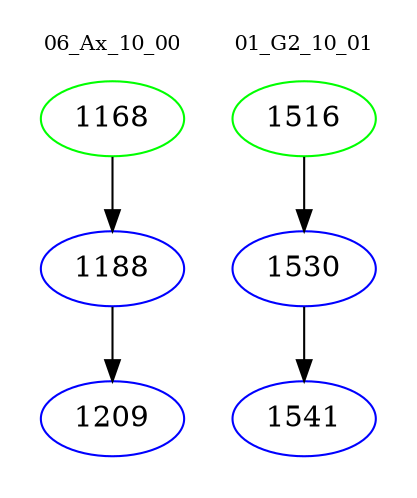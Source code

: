 digraph{
subgraph cluster_0 {
color = white
label = "06_Ax_10_00";
fontsize=10;
T0_1168 [label="1168", color="green"]
T0_1168 -> T0_1188 [color="black"]
T0_1188 [label="1188", color="blue"]
T0_1188 -> T0_1209 [color="black"]
T0_1209 [label="1209", color="blue"]
}
subgraph cluster_1 {
color = white
label = "01_G2_10_01";
fontsize=10;
T1_1516 [label="1516", color="green"]
T1_1516 -> T1_1530 [color="black"]
T1_1530 [label="1530", color="blue"]
T1_1530 -> T1_1541 [color="black"]
T1_1541 [label="1541", color="blue"]
}
}
